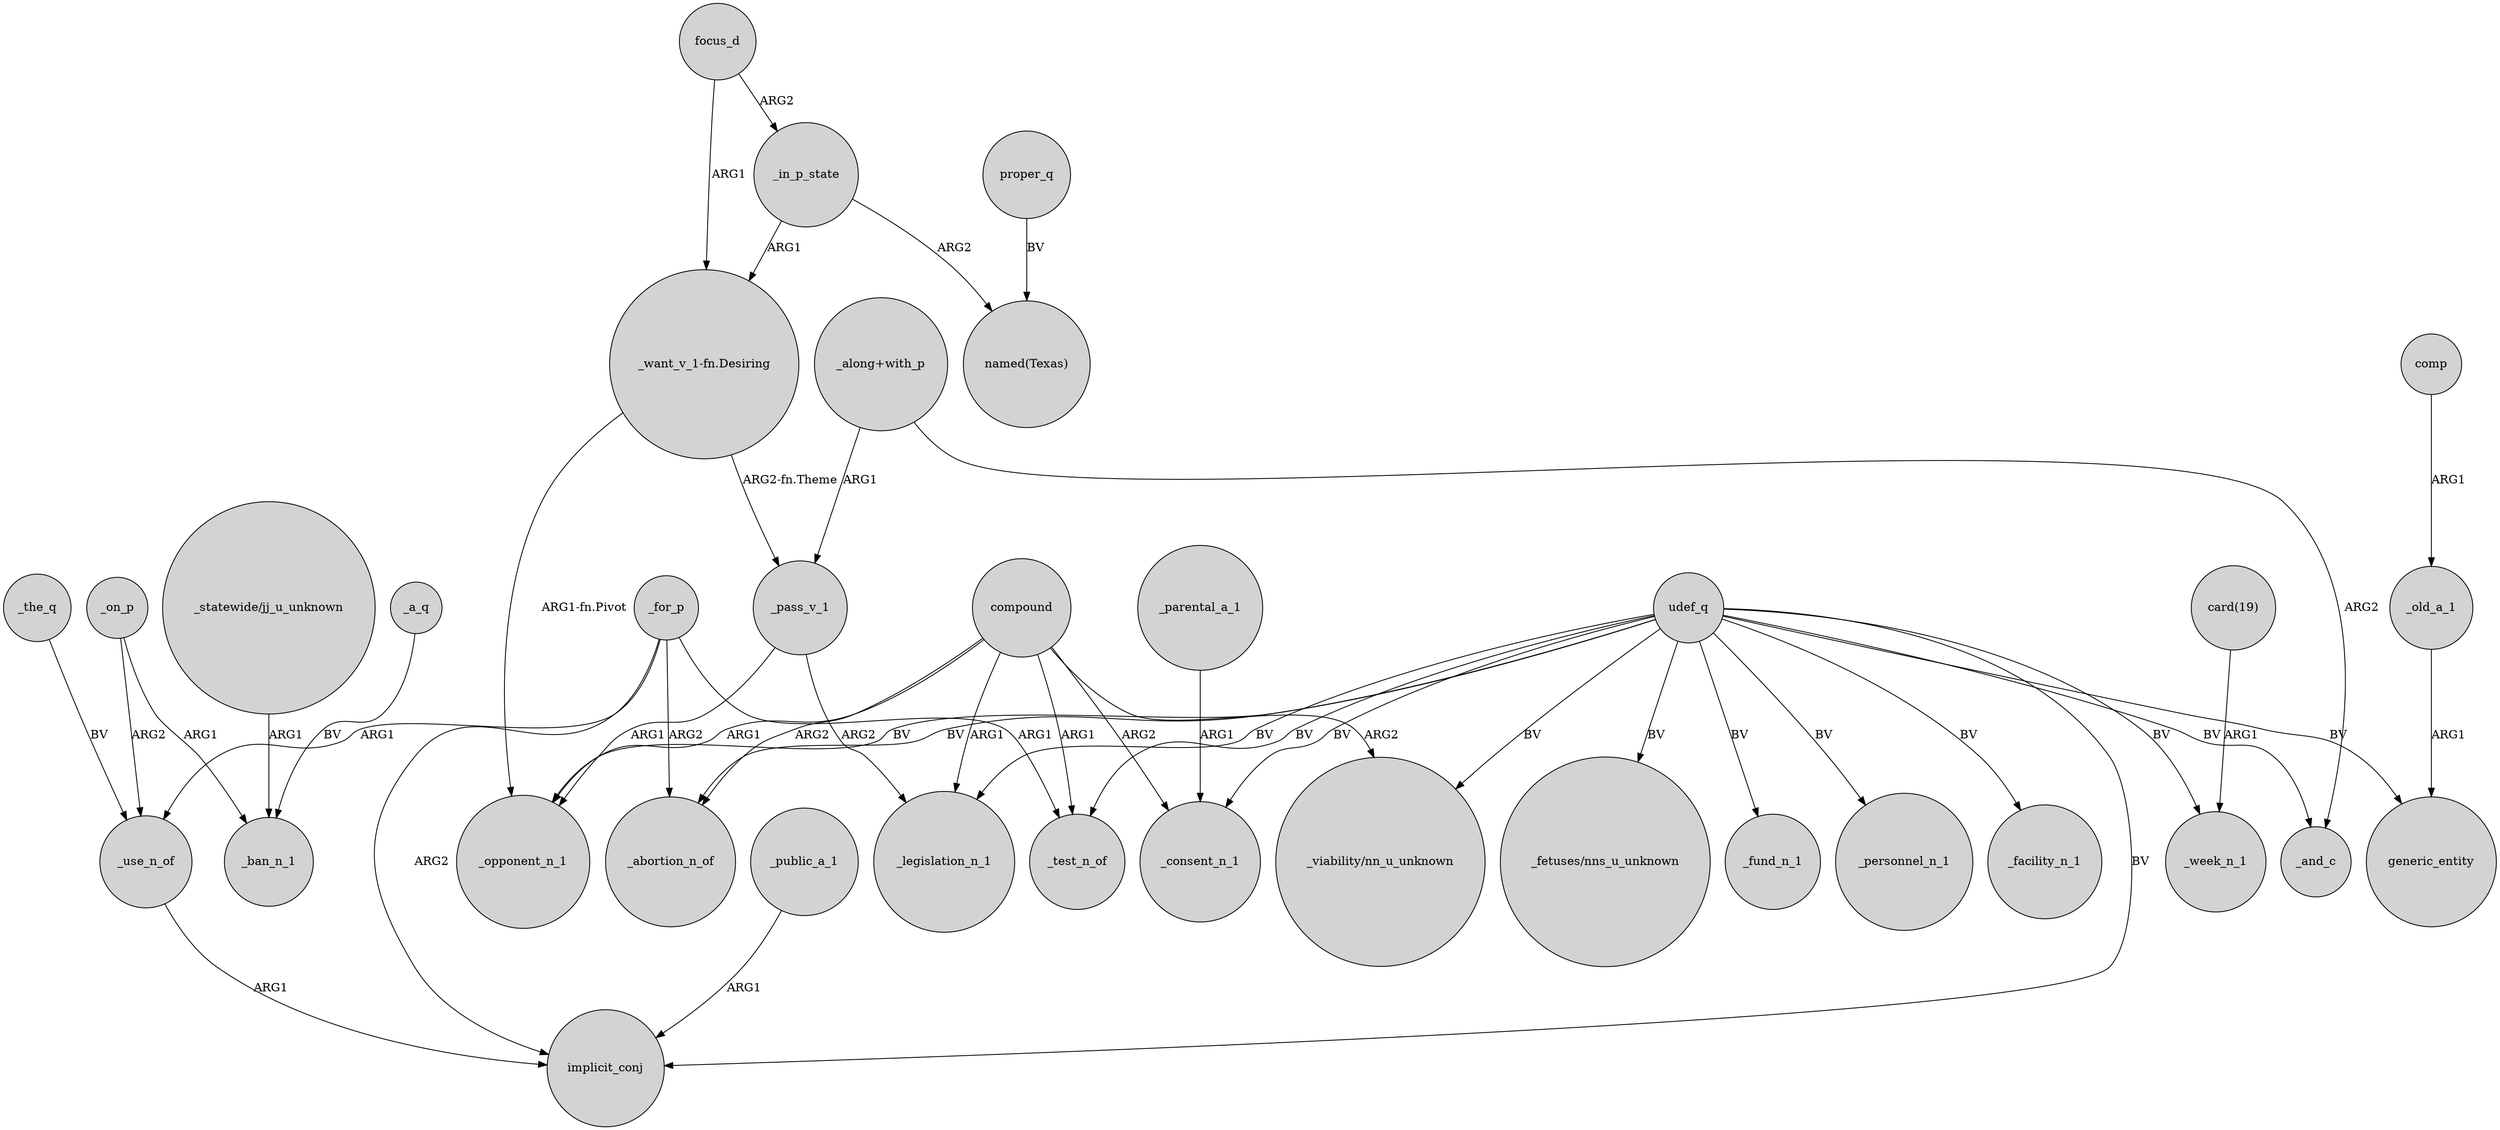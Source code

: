 digraph {
	node [shape=circle style=filled]
	udef_q -> _facility_n_1 [label=BV]
	_in_p_state -> "named(Texas)" [label=ARG2]
	_for_p -> _abortion_n_of [label=ARG2]
	udef_q -> generic_entity [label=BV]
	_for_p -> implicit_conj [label=ARG2]
	_on_p -> _use_n_of [label=ARG2]
	"_statewide/jj_u_unknown" -> _ban_n_1 [label=ARG1]
	_a_q -> _ban_n_1 [label=BV]
	focus_d -> _in_p_state [label=ARG2]
	_for_p -> _test_n_of [label=ARG1]
	_the_q -> _use_n_of [label=BV]
	_pass_v_1 -> _opponent_n_1 [label=ARG1]
	udef_q -> _test_n_of [label=BV]
	_public_a_1 -> implicit_conj [label=ARG1]
	_use_n_of -> implicit_conj [label=ARG1]
	_pass_v_1 -> _legislation_n_1 [label=ARG2]
	focus_d -> "_want_v_1-fn.Desiring" [label=ARG1]
	"_along+with_p" -> _pass_v_1 [label=ARG1]
	udef_q -> implicit_conj [label=BV]
	"_want_v_1-fn.Desiring" -> _pass_v_1 [label="ARG2-fn.Theme"]
	compound -> _consent_n_1 [label=ARG2]
	udef_q -> "_fetuses/nns_u_unknown" [label=BV]
	_parental_a_1 -> _consent_n_1 [label=ARG1]
	_on_p -> _ban_n_1 [label=ARG1]
	"card(19)" -> _week_n_1 [label=ARG1]
	proper_q -> "named(Texas)" [label=BV]
	udef_q -> _opponent_n_1 [label=BV]
	_in_p_state -> "_want_v_1-fn.Desiring" [label=ARG1]
	udef_q -> _week_n_1 [label=BV]
	udef_q -> "_viability/nn_u_unknown" [label=BV]
	comp -> _old_a_1 [label=ARG1]
	udef_q -> _fund_n_1 [label=BV]
	"_along+with_p" -> _and_c [label=ARG2]
	udef_q -> _personnel_n_1 [label=BV]
	compound -> _legislation_n_1 [label=ARG1]
	compound -> _test_n_of [label=ARG1]
	compound -> "_viability/nn_u_unknown" [label=ARG2]
	_old_a_1 -> generic_entity [label=ARG1]
	udef_q -> _abortion_n_of [label=BV]
	compound -> _opponent_n_1 [label=ARG1]
	udef_q -> _legislation_n_1 [label=BV]
	"_want_v_1-fn.Desiring" -> _opponent_n_1 [label="ARG1-fn.Pivot"]
	udef_q -> _and_c [label=BV]
	compound -> _abortion_n_of [label=ARG2]
	_for_p -> _use_n_of [label=ARG1]
	udef_q -> _consent_n_1 [label=BV]
}
